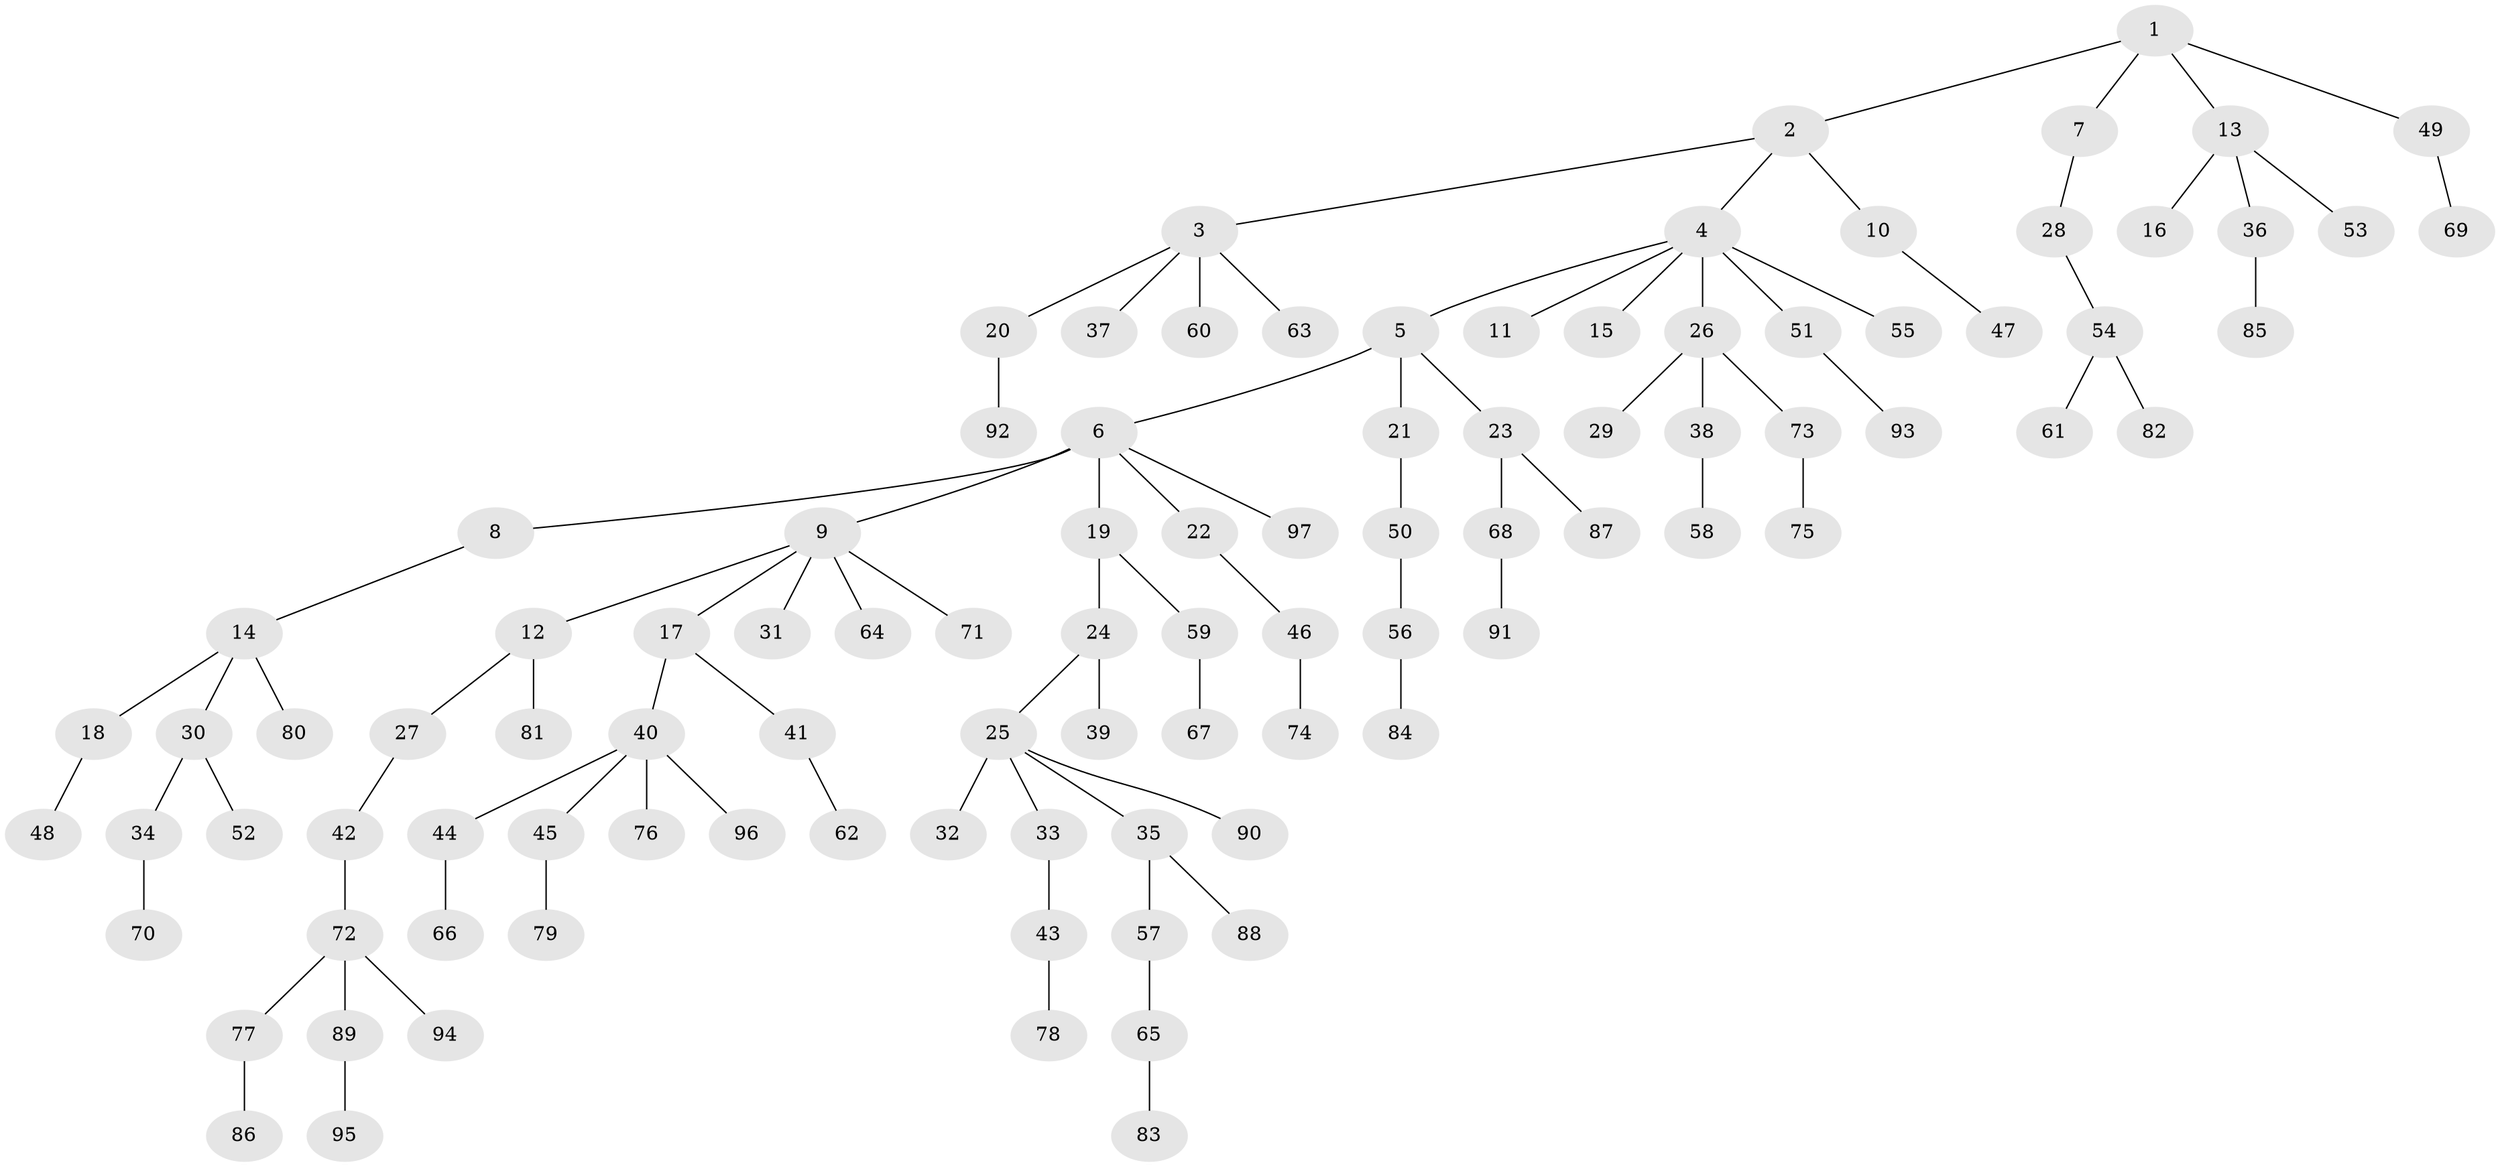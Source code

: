 // Generated by graph-tools (version 1.1) at 2025/11/02/27/25 16:11:26]
// undirected, 97 vertices, 96 edges
graph export_dot {
graph [start="1"]
  node [color=gray90,style=filled];
  1;
  2;
  3;
  4;
  5;
  6;
  7;
  8;
  9;
  10;
  11;
  12;
  13;
  14;
  15;
  16;
  17;
  18;
  19;
  20;
  21;
  22;
  23;
  24;
  25;
  26;
  27;
  28;
  29;
  30;
  31;
  32;
  33;
  34;
  35;
  36;
  37;
  38;
  39;
  40;
  41;
  42;
  43;
  44;
  45;
  46;
  47;
  48;
  49;
  50;
  51;
  52;
  53;
  54;
  55;
  56;
  57;
  58;
  59;
  60;
  61;
  62;
  63;
  64;
  65;
  66;
  67;
  68;
  69;
  70;
  71;
  72;
  73;
  74;
  75;
  76;
  77;
  78;
  79;
  80;
  81;
  82;
  83;
  84;
  85;
  86;
  87;
  88;
  89;
  90;
  91;
  92;
  93;
  94;
  95;
  96;
  97;
  1 -- 2;
  1 -- 7;
  1 -- 13;
  1 -- 49;
  2 -- 3;
  2 -- 4;
  2 -- 10;
  3 -- 20;
  3 -- 37;
  3 -- 60;
  3 -- 63;
  4 -- 5;
  4 -- 11;
  4 -- 15;
  4 -- 26;
  4 -- 51;
  4 -- 55;
  5 -- 6;
  5 -- 21;
  5 -- 23;
  6 -- 8;
  6 -- 9;
  6 -- 19;
  6 -- 22;
  6 -- 97;
  7 -- 28;
  8 -- 14;
  9 -- 12;
  9 -- 17;
  9 -- 31;
  9 -- 64;
  9 -- 71;
  10 -- 47;
  12 -- 27;
  12 -- 81;
  13 -- 16;
  13 -- 36;
  13 -- 53;
  14 -- 18;
  14 -- 30;
  14 -- 80;
  17 -- 40;
  17 -- 41;
  18 -- 48;
  19 -- 24;
  19 -- 59;
  20 -- 92;
  21 -- 50;
  22 -- 46;
  23 -- 68;
  23 -- 87;
  24 -- 25;
  24 -- 39;
  25 -- 32;
  25 -- 33;
  25 -- 35;
  25 -- 90;
  26 -- 29;
  26 -- 38;
  26 -- 73;
  27 -- 42;
  28 -- 54;
  30 -- 34;
  30 -- 52;
  33 -- 43;
  34 -- 70;
  35 -- 57;
  35 -- 88;
  36 -- 85;
  38 -- 58;
  40 -- 44;
  40 -- 45;
  40 -- 76;
  40 -- 96;
  41 -- 62;
  42 -- 72;
  43 -- 78;
  44 -- 66;
  45 -- 79;
  46 -- 74;
  49 -- 69;
  50 -- 56;
  51 -- 93;
  54 -- 61;
  54 -- 82;
  56 -- 84;
  57 -- 65;
  59 -- 67;
  65 -- 83;
  68 -- 91;
  72 -- 77;
  72 -- 89;
  72 -- 94;
  73 -- 75;
  77 -- 86;
  89 -- 95;
}
